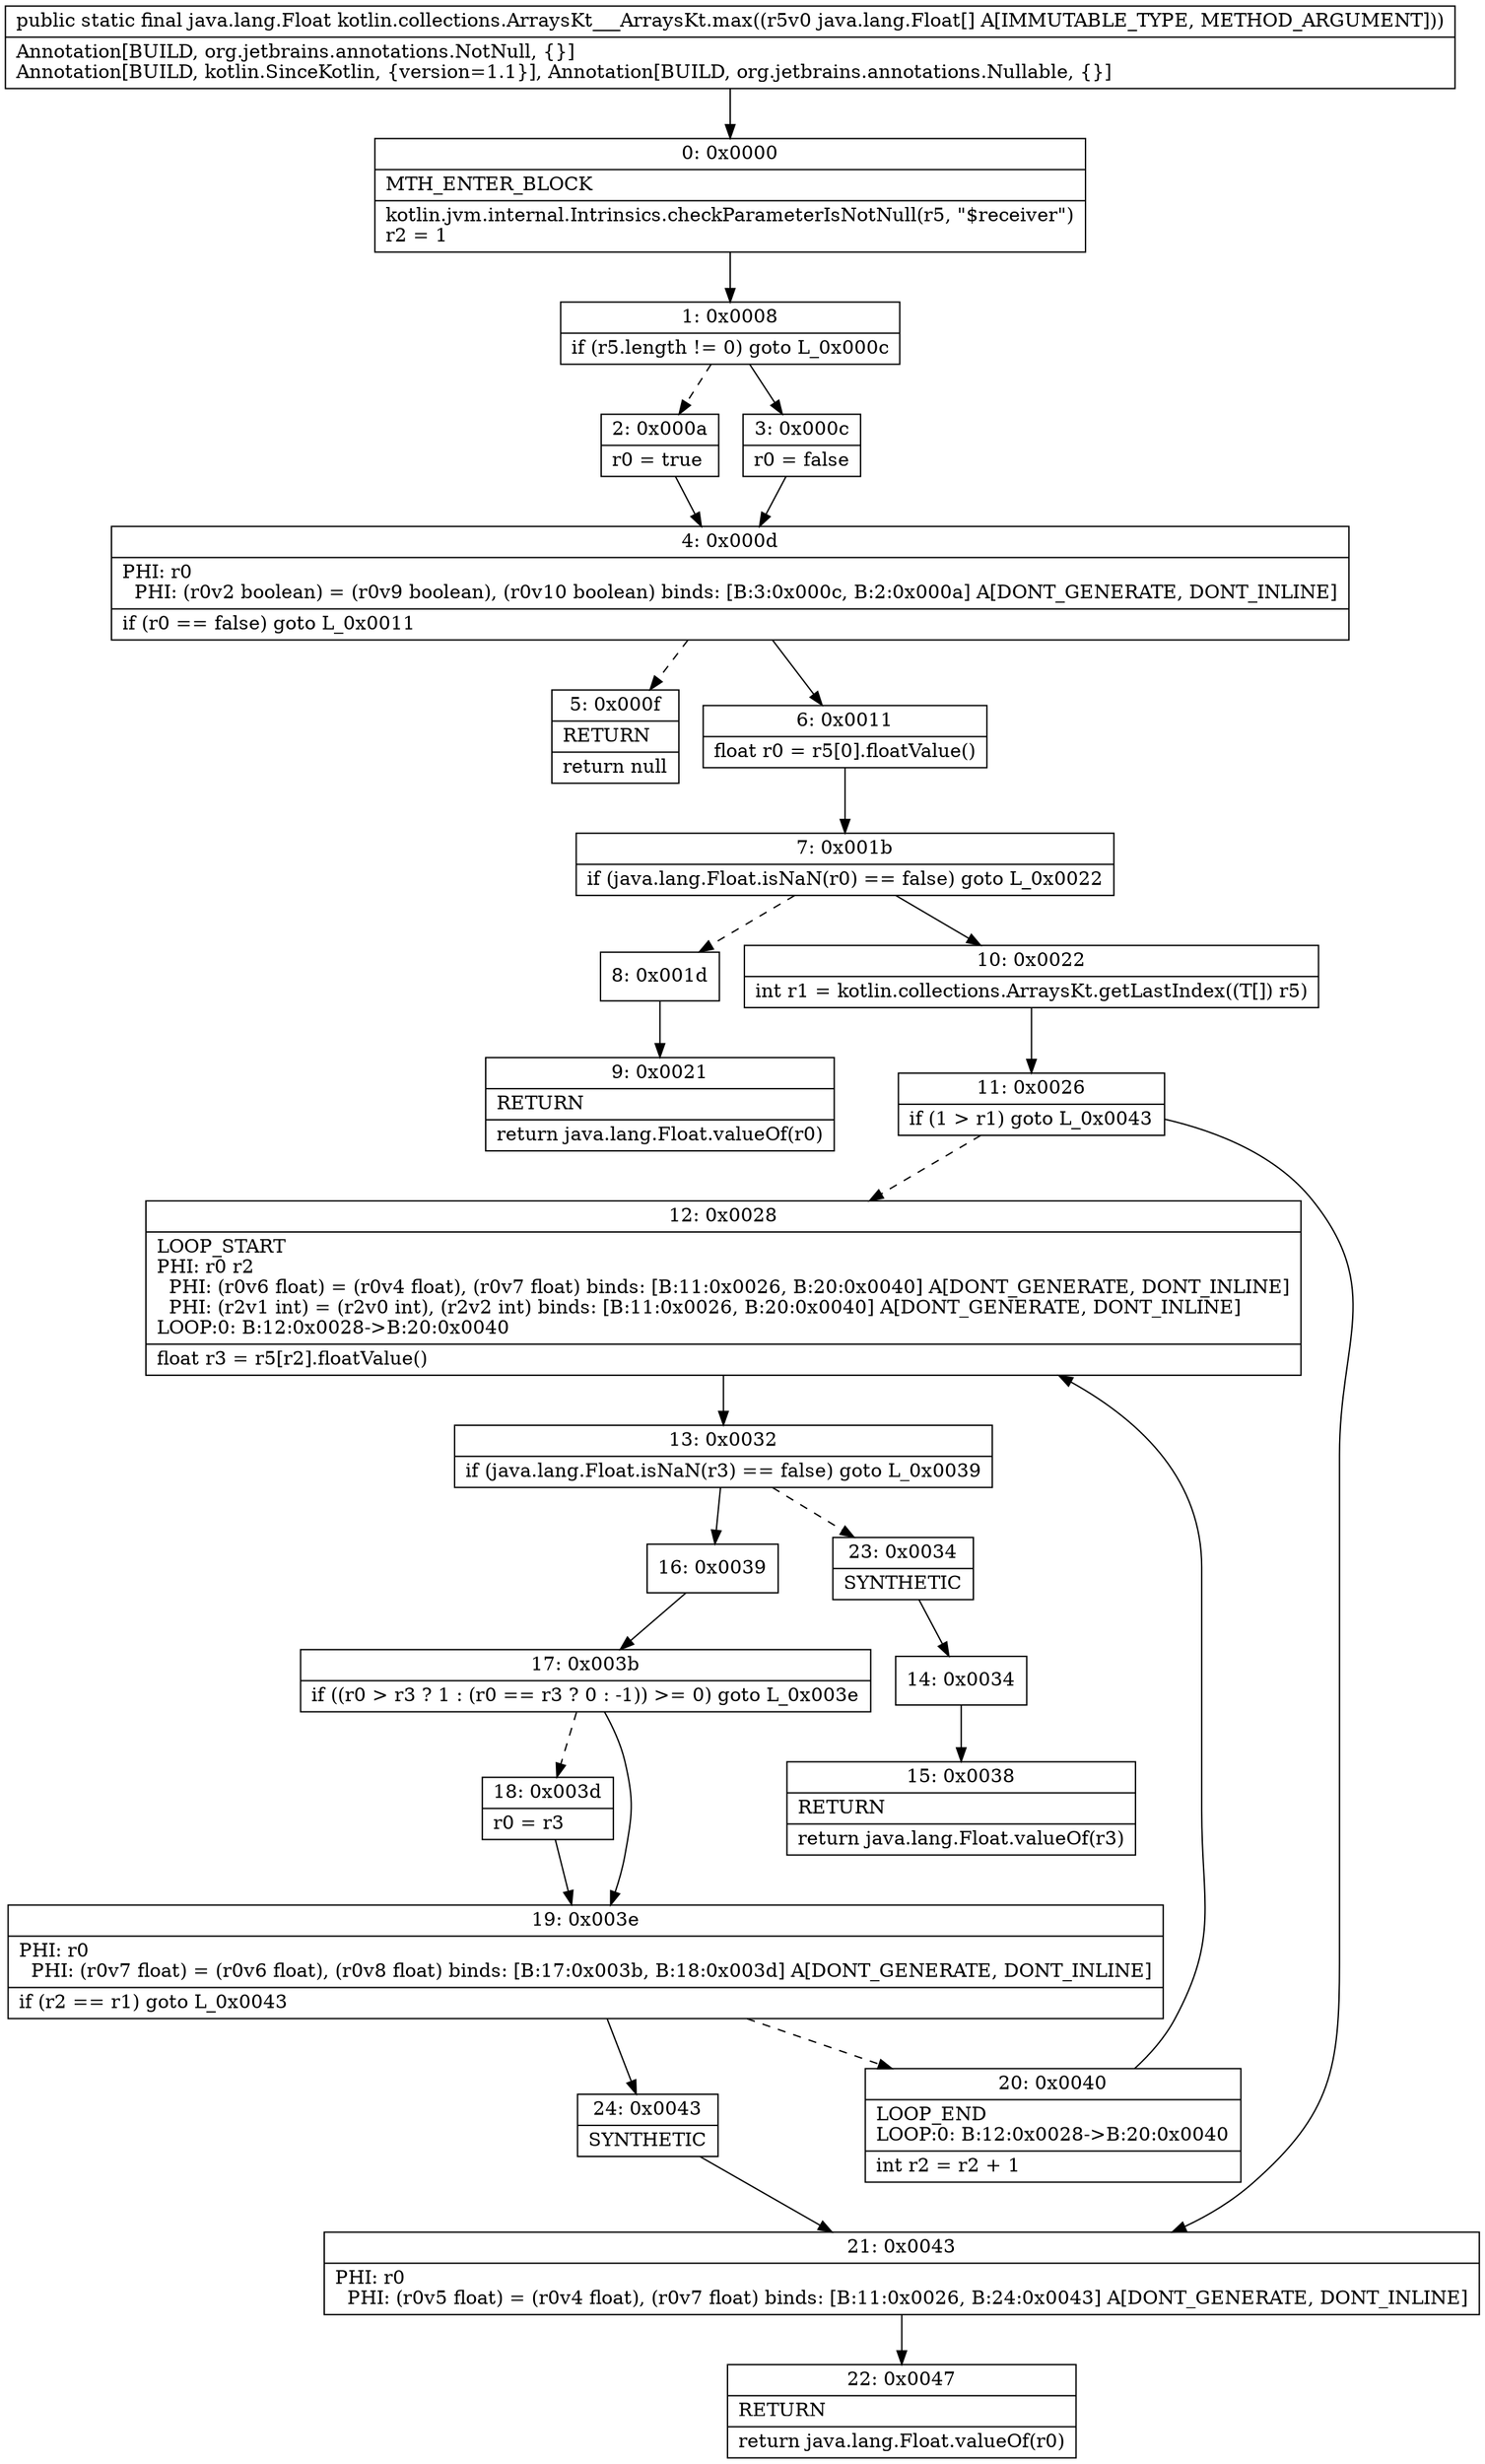 digraph "CFG forkotlin.collections.ArraysKt___ArraysKt.max([Ljava\/lang\/Float;)Ljava\/lang\/Float;" {
Node_0 [shape=record,label="{0\:\ 0x0000|MTH_ENTER_BLOCK\l|kotlin.jvm.internal.Intrinsics.checkParameterIsNotNull(r5, \"$receiver\")\lr2 = 1\l}"];
Node_1 [shape=record,label="{1\:\ 0x0008|if (r5.length != 0) goto L_0x000c\l}"];
Node_2 [shape=record,label="{2\:\ 0x000a|r0 = true\l}"];
Node_3 [shape=record,label="{3\:\ 0x000c|r0 = false\l}"];
Node_4 [shape=record,label="{4\:\ 0x000d|PHI: r0 \l  PHI: (r0v2 boolean) = (r0v9 boolean), (r0v10 boolean) binds: [B:3:0x000c, B:2:0x000a] A[DONT_GENERATE, DONT_INLINE]\l|if (r0 == false) goto L_0x0011\l}"];
Node_5 [shape=record,label="{5\:\ 0x000f|RETURN\l|return null\l}"];
Node_6 [shape=record,label="{6\:\ 0x0011|float r0 = r5[0].floatValue()\l}"];
Node_7 [shape=record,label="{7\:\ 0x001b|if (java.lang.Float.isNaN(r0) == false) goto L_0x0022\l}"];
Node_8 [shape=record,label="{8\:\ 0x001d}"];
Node_9 [shape=record,label="{9\:\ 0x0021|RETURN\l|return java.lang.Float.valueOf(r0)\l}"];
Node_10 [shape=record,label="{10\:\ 0x0022|int r1 = kotlin.collections.ArraysKt.getLastIndex((T[]) r5)\l}"];
Node_11 [shape=record,label="{11\:\ 0x0026|if (1 \> r1) goto L_0x0043\l}"];
Node_12 [shape=record,label="{12\:\ 0x0028|LOOP_START\lPHI: r0 r2 \l  PHI: (r0v6 float) = (r0v4 float), (r0v7 float) binds: [B:11:0x0026, B:20:0x0040] A[DONT_GENERATE, DONT_INLINE]\l  PHI: (r2v1 int) = (r2v0 int), (r2v2 int) binds: [B:11:0x0026, B:20:0x0040] A[DONT_GENERATE, DONT_INLINE]\lLOOP:0: B:12:0x0028\-\>B:20:0x0040\l|float r3 = r5[r2].floatValue()\l}"];
Node_13 [shape=record,label="{13\:\ 0x0032|if (java.lang.Float.isNaN(r3) == false) goto L_0x0039\l}"];
Node_14 [shape=record,label="{14\:\ 0x0034}"];
Node_15 [shape=record,label="{15\:\ 0x0038|RETURN\l|return java.lang.Float.valueOf(r3)\l}"];
Node_16 [shape=record,label="{16\:\ 0x0039}"];
Node_17 [shape=record,label="{17\:\ 0x003b|if ((r0 \> r3 ? 1 : (r0 == r3 ? 0 : \-1)) \>= 0) goto L_0x003e\l}"];
Node_18 [shape=record,label="{18\:\ 0x003d|r0 = r3\l}"];
Node_19 [shape=record,label="{19\:\ 0x003e|PHI: r0 \l  PHI: (r0v7 float) = (r0v6 float), (r0v8 float) binds: [B:17:0x003b, B:18:0x003d] A[DONT_GENERATE, DONT_INLINE]\l|if (r2 == r1) goto L_0x0043\l}"];
Node_20 [shape=record,label="{20\:\ 0x0040|LOOP_END\lLOOP:0: B:12:0x0028\-\>B:20:0x0040\l|int r2 = r2 + 1\l}"];
Node_21 [shape=record,label="{21\:\ 0x0043|PHI: r0 \l  PHI: (r0v5 float) = (r0v4 float), (r0v7 float) binds: [B:11:0x0026, B:24:0x0043] A[DONT_GENERATE, DONT_INLINE]\l}"];
Node_22 [shape=record,label="{22\:\ 0x0047|RETURN\l|return java.lang.Float.valueOf(r0)\l}"];
Node_23 [shape=record,label="{23\:\ 0x0034|SYNTHETIC\l}"];
Node_24 [shape=record,label="{24\:\ 0x0043|SYNTHETIC\l}"];
MethodNode[shape=record,label="{public static final java.lang.Float kotlin.collections.ArraysKt___ArraysKt.max((r5v0 java.lang.Float[] A[IMMUTABLE_TYPE, METHOD_ARGUMENT]))  | Annotation[BUILD, org.jetbrains.annotations.NotNull, \{\}]\lAnnotation[BUILD, kotlin.SinceKotlin, \{version=1.1\}], Annotation[BUILD, org.jetbrains.annotations.Nullable, \{\}]\l}"];
MethodNode -> Node_0;
Node_0 -> Node_1;
Node_1 -> Node_2[style=dashed];
Node_1 -> Node_3;
Node_2 -> Node_4;
Node_3 -> Node_4;
Node_4 -> Node_5[style=dashed];
Node_4 -> Node_6;
Node_6 -> Node_7;
Node_7 -> Node_8[style=dashed];
Node_7 -> Node_10;
Node_8 -> Node_9;
Node_10 -> Node_11;
Node_11 -> Node_12[style=dashed];
Node_11 -> Node_21;
Node_12 -> Node_13;
Node_13 -> Node_16;
Node_13 -> Node_23[style=dashed];
Node_14 -> Node_15;
Node_16 -> Node_17;
Node_17 -> Node_18[style=dashed];
Node_17 -> Node_19;
Node_18 -> Node_19;
Node_19 -> Node_20[style=dashed];
Node_19 -> Node_24;
Node_20 -> Node_12;
Node_21 -> Node_22;
Node_23 -> Node_14;
Node_24 -> Node_21;
}

